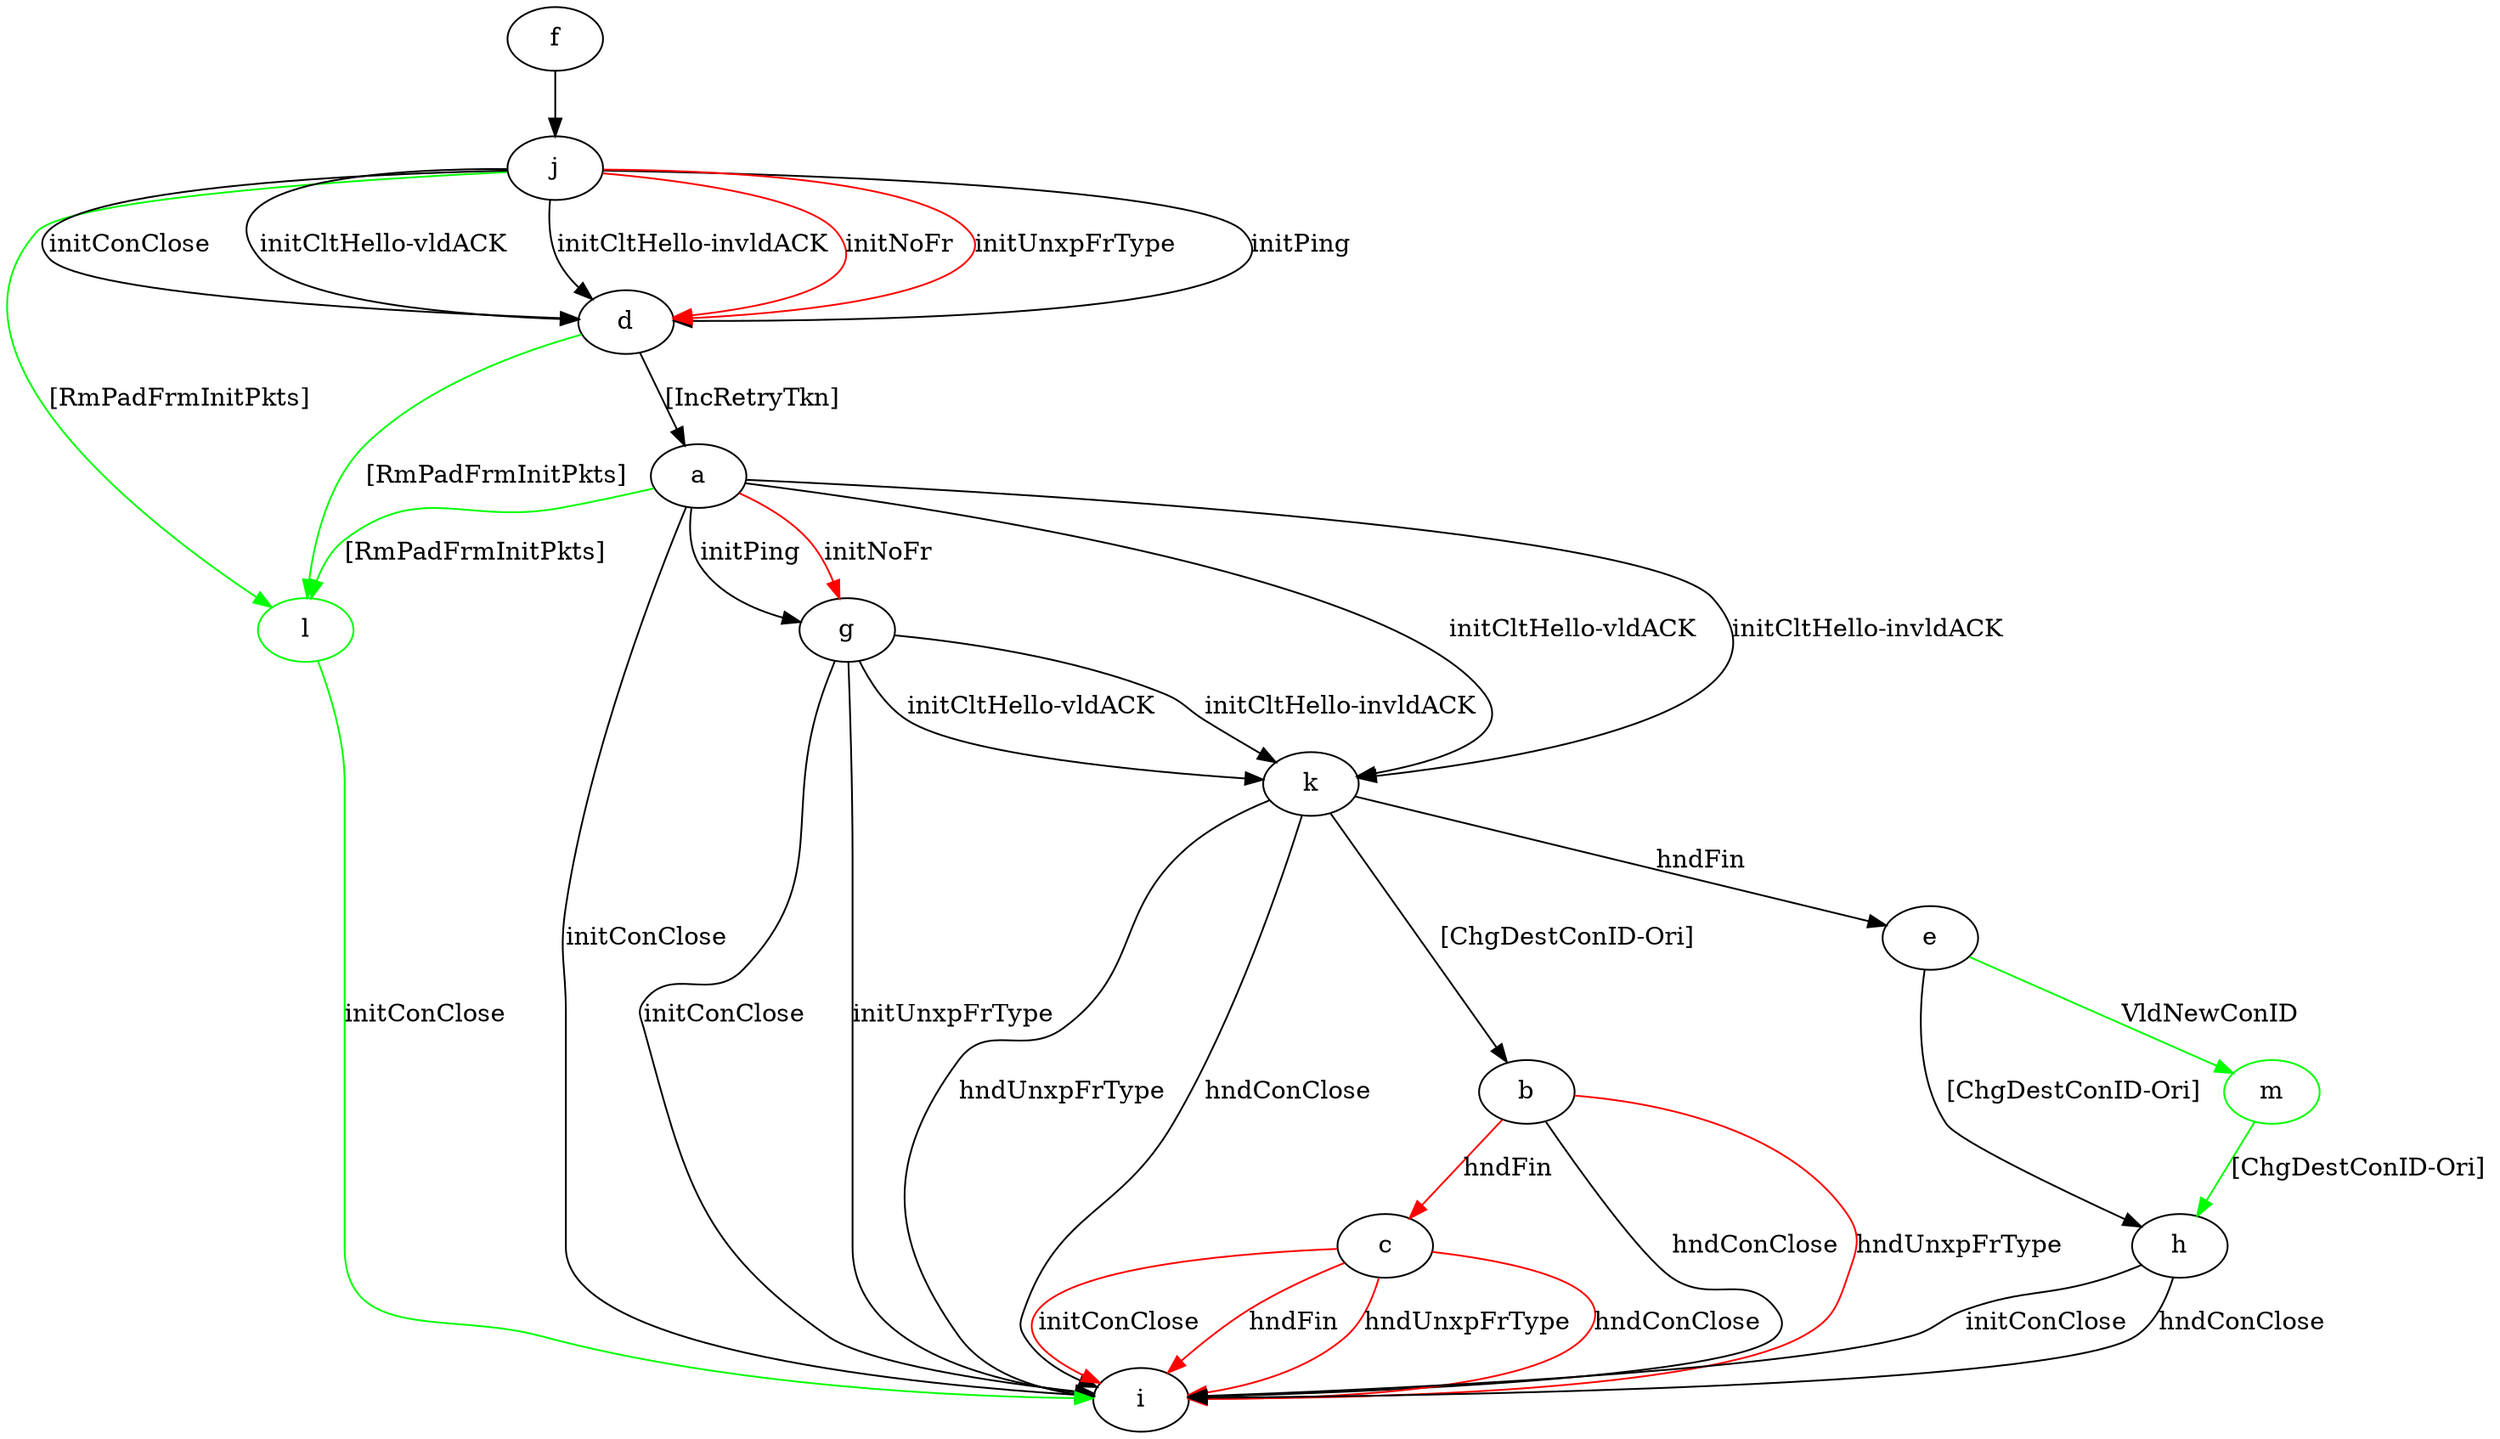 digraph "" {
	a -> g	[key=0,
		label="initPing "];
	a -> g	[key=1,
		color=red,
		label="initNoFr "];
	a -> i	[key=0,
		label="initConClose "];
	a -> k	[key=0,
		label="initCltHello-vldACK "];
	a -> k	[key=1,
		label="initCltHello-invldACK "];
	l	[color=green];
	a -> l	[key=0,
		color=green,
		label="[RmPadFrmInitPkts] "];
	b -> c	[key=0,
		color=red,
		label="hndFin "];
	b -> i	[key=0,
		label="hndConClose "];
	b -> i	[key=1,
		color=red,
		label="hndUnxpFrType "];
	c -> i	[key=0,
		color=red,
		label="initConClose "];
	c -> i	[key=1,
		color=red,
		label="hndFin "];
	c -> i	[key=2,
		color=red,
		label="hndUnxpFrType "];
	c -> i	[key=3,
		color=red,
		label="hndConClose "];
	d -> a	[key=0,
		label="[IncRetryTkn] "];
	d -> l	[key=0,
		color=green,
		label="[RmPadFrmInitPkts] "];
	e -> h	[key=0,
		label="[ChgDestConID-Ori] "];
	m	[color=green];
	e -> m	[key=0,
		color=green,
		label="VldNewConID "];
	f -> j	[key=0];
	g -> i	[key=0,
		label="initConClose "];
	g -> i	[key=1,
		label="initUnxpFrType "];
	g -> k	[key=0,
		label="initCltHello-vldACK "];
	g -> k	[key=1,
		label="initCltHello-invldACK "];
	h -> i	[key=0,
		label="initConClose "];
	h -> i	[key=1,
		label="hndConClose "];
	j -> d	[key=0,
		label="initPing "];
	j -> d	[key=1,
		label="initConClose "];
	j -> d	[key=2,
		label="initCltHello-vldACK "];
	j -> d	[key=3,
		label="initCltHello-invldACK "];
	j -> d	[key=4,
		color=red,
		label="initNoFr "];
	j -> d	[key=5,
		color=red,
		label="initUnxpFrType "];
	j -> l	[key=0,
		color=green,
		label="[RmPadFrmInitPkts] "];
	k -> b	[key=0,
		label="[ChgDestConID-Ori] "];
	k -> e	[key=0,
		label="hndFin "];
	k -> i	[key=0,
		label="hndUnxpFrType "];
	k -> i	[key=1,
		label="hndConClose "];
	l -> i	[key=0,
		color=green,
		label="initConClose "];
	m -> h	[key=0,
		color=green,
		label="[ChgDestConID-Ori] "];
}
